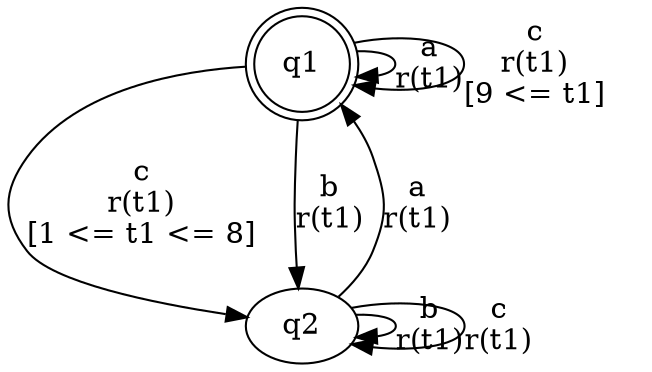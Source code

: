digraph "tests_1/test26/solution500/solution" {
	q1[label=q1 shape=doublecircle]
	q2[label=q2]
	q1 -> q1[label="a\nr(t1)\n"]
	q1 -> q2[label="c\nr(t1)\n[1 <= t1 <= 8]"]
	q2 -> q1[label="a\nr(t1)\n"]
	q2 -> q2[label="b\nr(t1)\n"]
	q2 -> q2[label="c\nr(t1)\n"]
	q1 -> q1[label="c\nr(t1)\n[9 <= t1]"]
	q1 -> q2[label="b\nr(t1)\n"]
}
